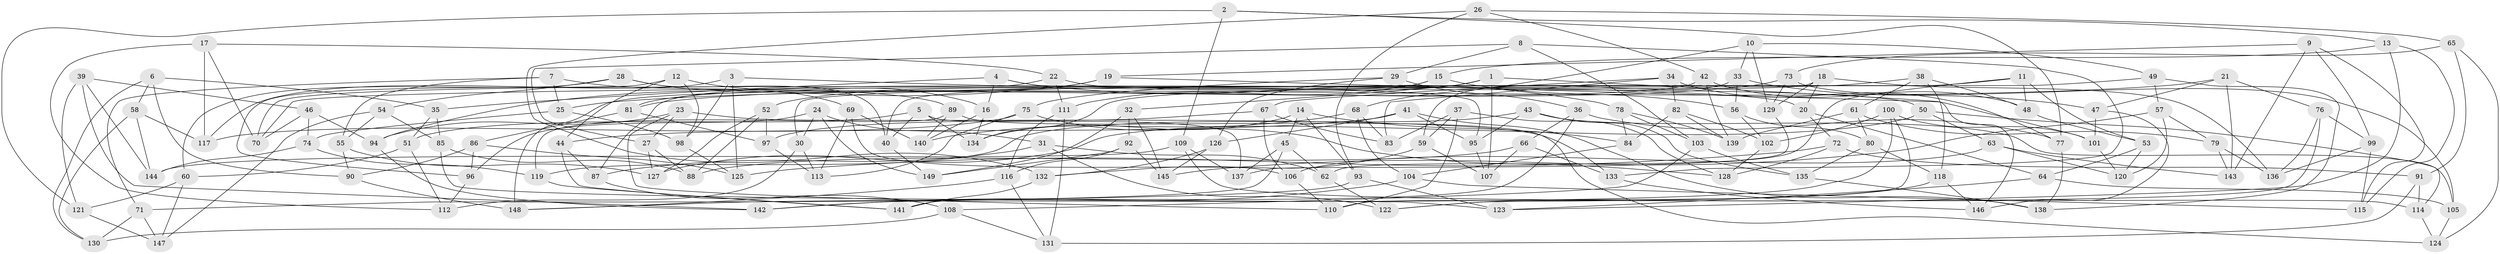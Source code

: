 // Generated by graph-tools (version 1.1) at 2025/27/03/09/25 03:27:00]
// undirected, 149 vertices, 298 edges
graph export_dot {
graph [start="1"]
  node [color=gray90,style=filled];
  1;
  2;
  3;
  4;
  5;
  6;
  7;
  8;
  9;
  10;
  11;
  12;
  13;
  14;
  15;
  16;
  17;
  18;
  19;
  20;
  21;
  22;
  23;
  24;
  25;
  26;
  27;
  28;
  29;
  30;
  31;
  32;
  33;
  34;
  35;
  36;
  37;
  38;
  39;
  40;
  41;
  42;
  43;
  44;
  45;
  46;
  47;
  48;
  49;
  50;
  51;
  52;
  53;
  54;
  55;
  56;
  57;
  58;
  59;
  60;
  61;
  62;
  63;
  64;
  65;
  66;
  67;
  68;
  69;
  70;
  71;
  72;
  73;
  74;
  75;
  76;
  77;
  78;
  79;
  80;
  81;
  82;
  83;
  84;
  85;
  86;
  87;
  88;
  89;
  90;
  91;
  92;
  93;
  94;
  95;
  96;
  97;
  98;
  99;
  100;
  101;
  102;
  103;
  104;
  105;
  106;
  107;
  108;
  109;
  110;
  111;
  112;
  113;
  114;
  115;
  116;
  117;
  118;
  119;
  120;
  121;
  122;
  123;
  124;
  125;
  126;
  127;
  128;
  129;
  130;
  131;
  132;
  133;
  134;
  135;
  136;
  137;
  138;
  139;
  140;
  141;
  142;
  143;
  144;
  145;
  146;
  147;
  148;
  149;
  1 -- 107;
  1 -- 32;
  1 -- 52;
  1 -- 146;
  2 -- 109;
  2 -- 13;
  2 -- 77;
  2 -- 121;
  3 -- 98;
  3 -- 117;
  3 -- 125;
  3 -- 20;
  4 -- 16;
  4 -- 35;
  4 -- 78;
  4 -- 95;
  5 -- 40;
  5 -- 134;
  5 -- 137;
  5 -- 51;
  6 -- 58;
  6 -- 35;
  6 -- 90;
  6 -- 130;
  7 -- 55;
  7 -- 89;
  7 -- 71;
  7 -- 25;
  8 -- 133;
  8 -- 27;
  8 -- 103;
  8 -- 29;
  9 -- 143;
  9 -- 115;
  9 -- 19;
  9 -- 99;
  10 -- 68;
  10 -- 129;
  10 -- 49;
  10 -- 33;
  11 -- 62;
  11 -- 48;
  11 -- 53;
  11 -- 30;
  12 -- 96;
  12 -- 98;
  12 -- 44;
  12 -- 16;
  13 -- 123;
  13 -- 115;
  13 -- 15;
  14 -- 45;
  14 -- 84;
  14 -- 134;
  14 -- 93;
  15 -- 87;
  15 -- 111;
  15 -- 56;
  16 -- 140;
  16 -- 134;
  17 -- 112;
  17 -- 117;
  17 -- 22;
  17 -- 70;
  18 -- 20;
  18 -- 129;
  18 -- 40;
  18 -- 136;
  19 -- 101;
  19 -- 94;
  19 -- 81;
  20 -- 64;
  20 -- 72;
  21 -- 76;
  21 -- 143;
  21 -- 47;
  21 -- 25;
  22 -- 70;
  22 -- 111;
  22 -- 50;
  23 -- 110;
  23 -- 27;
  23 -- 133;
  23 -- 94;
  24 -- 96;
  24 -- 30;
  24 -- 149;
  24 -- 31;
  25 -- 98;
  25 -- 74;
  26 -- 42;
  26 -- 93;
  26 -- 132;
  26 -- 65;
  27 -- 127;
  27 -- 88;
  28 -- 69;
  28 -- 40;
  28 -- 60;
  28 -- 54;
  29 -- 75;
  29 -- 36;
  29 -- 126;
  30 -- 112;
  30 -- 113;
  31 -- 62;
  31 -- 87;
  31 -- 122;
  32 -- 149;
  32 -- 145;
  32 -- 92;
  33 -- 59;
  33 -- 47;
  33 -- 56;
  34 -- 83;
  34 -- 82;
  34 -- 77;
  34 -- 67;
  35 -- 51;
  35 -- 85;
  36 -- 141;
  36 -- 66;
  36 -- 77;
  37 -- 128;
  37 -- 83;
  37 -- 59;
  37 -- 110;
  38 -- 48;
  38 -- 61;
  38 -- 118;
  38 -- 134;
  39 -- 144;
  39 -- 46;
  39 -- 142;
  39 -- 121;
  40 -- 149;
  41 -- 95;
  41 -- 138;
  41 -- 44;
  41 -- 126;
  42 -- 48;
  42 -- 148;
  42 -- 139;
  43 -- 95;
  43 -- 105;
  43 -- 135;
  43 -- 119;
  44 -- 141;
  44 -- 87;
  45 -- 71;
  45 -- 137;
  45 -- 62;
  46 -- 70;
  46 -- 74;
  46 -- 94;
  47 -- 146;
  47 -- 101;
  48 -- 53;
  49 -- 138;
  49 -- 57;
  49 -- 70;
  50 -- 63;
  50 -- 114;
  50 -- 127;
  51 -- 112;
  51 -- 60;
  52 -- 127;
  52 -- 97;
  52 -- 88;
  53 -- 64;
  53 -- 120;
  54 -- 147;
  54 -- 55;
  54 -- 85;
  55 -- 127;
  55 -- 90;
  56 -- 80;
  56 -- 102;
  57 -- 145;
  57 -- 79;
  57 -- 120;
  58 -- 144;
  58 -- 117;
  58 -- 130;
  59 -- 107;
  59 -- 132;
  60 -- 147;
  60 -- 121;
  61 -- 80;
  61 -- 79;
  61 -- 139;
  62 -- 122;
  63 -- 143;
  63 -- 106;
  63 -- 120;
  64 -- 123;
  64 -- 105;
  65 -- 73;
  65 -- 91;
  65 -- 124;
  66 -- 107;
  66 -- 133;
  66 -- 88;
  67 -- 83;
  67 -- 106;
  67 -- 97;
  68 -- 140;
  68 -- 104;
  68 -- 83;
  69 -- 140;
  69 -- 113;
  69 -- 106;
  71 -- 130;
  71 -- 147;
  72 -- 125;
  72 -- 128;
  72 -- 91;
  73 -- 129;
  73 -- 81;
  73 -- 105;
  74 -- 119;
  74 -- 144;
  75 -- 128;
  75 -- 117;
  75 -- 113;
  76 -- 99;
  76 -- 136;
  76 -- 110;
  77 -- 138;
  78 -- 84;
  78 -- 139;
  78 -- 103;
  79 -- 136;
  79 -- 143;
  80 -- 118;
  80 -- 135;
  81 -- 86;
  81 -- 97;
  82 -- 139;
  82 -- 102;
  82 -- 84;
  84 -- 104;
  85 -- 88;
  85 -- 123;
  86 -- 90;
  86 -- 125;
  86 -- 96;
  87 -- 108;
  89 -- 124;
  89 -- 140;
  89 -- 119;
  90 -- 148;
  91 -- 131;
  91 -- 114;
  92 -- 145;
  92 -- 116;
  92 -- 149;
  93 -- 148;
  93 -- 123;
  94 -- 142;
  95 -- 107;
  96 -- 112;
  97 -- 113;
  98 -- 125;
  99 -- 115;
  99 -- 136;
  100 -- 101;
  100 -- 102;
  100 -- 122;
  100 -- 142;
  101 -- 120;
  102 -- 128;
  103 -- 135;
  103 -- 108;
  104 -- 115;
  104 -- 142;
  105 -- 124;
  106 -- 110;
  108 -- 130;
  108 -- 131;
  109 -- 137;
  109 -- 144;
  109 -- 114;
  111 -- 116;
  111 -- 131;
  114 -- 124;
  116 -- 148;
  116 -- 131;
  118 -- 146;
  118 -- 122;
  119 -- 141;
  121 -- 147;
  126 -- 132;
  126 -- 145;
  129 -- 137;
  132 -- 141;
  133 -- 146;
  135 -- 138;
}
